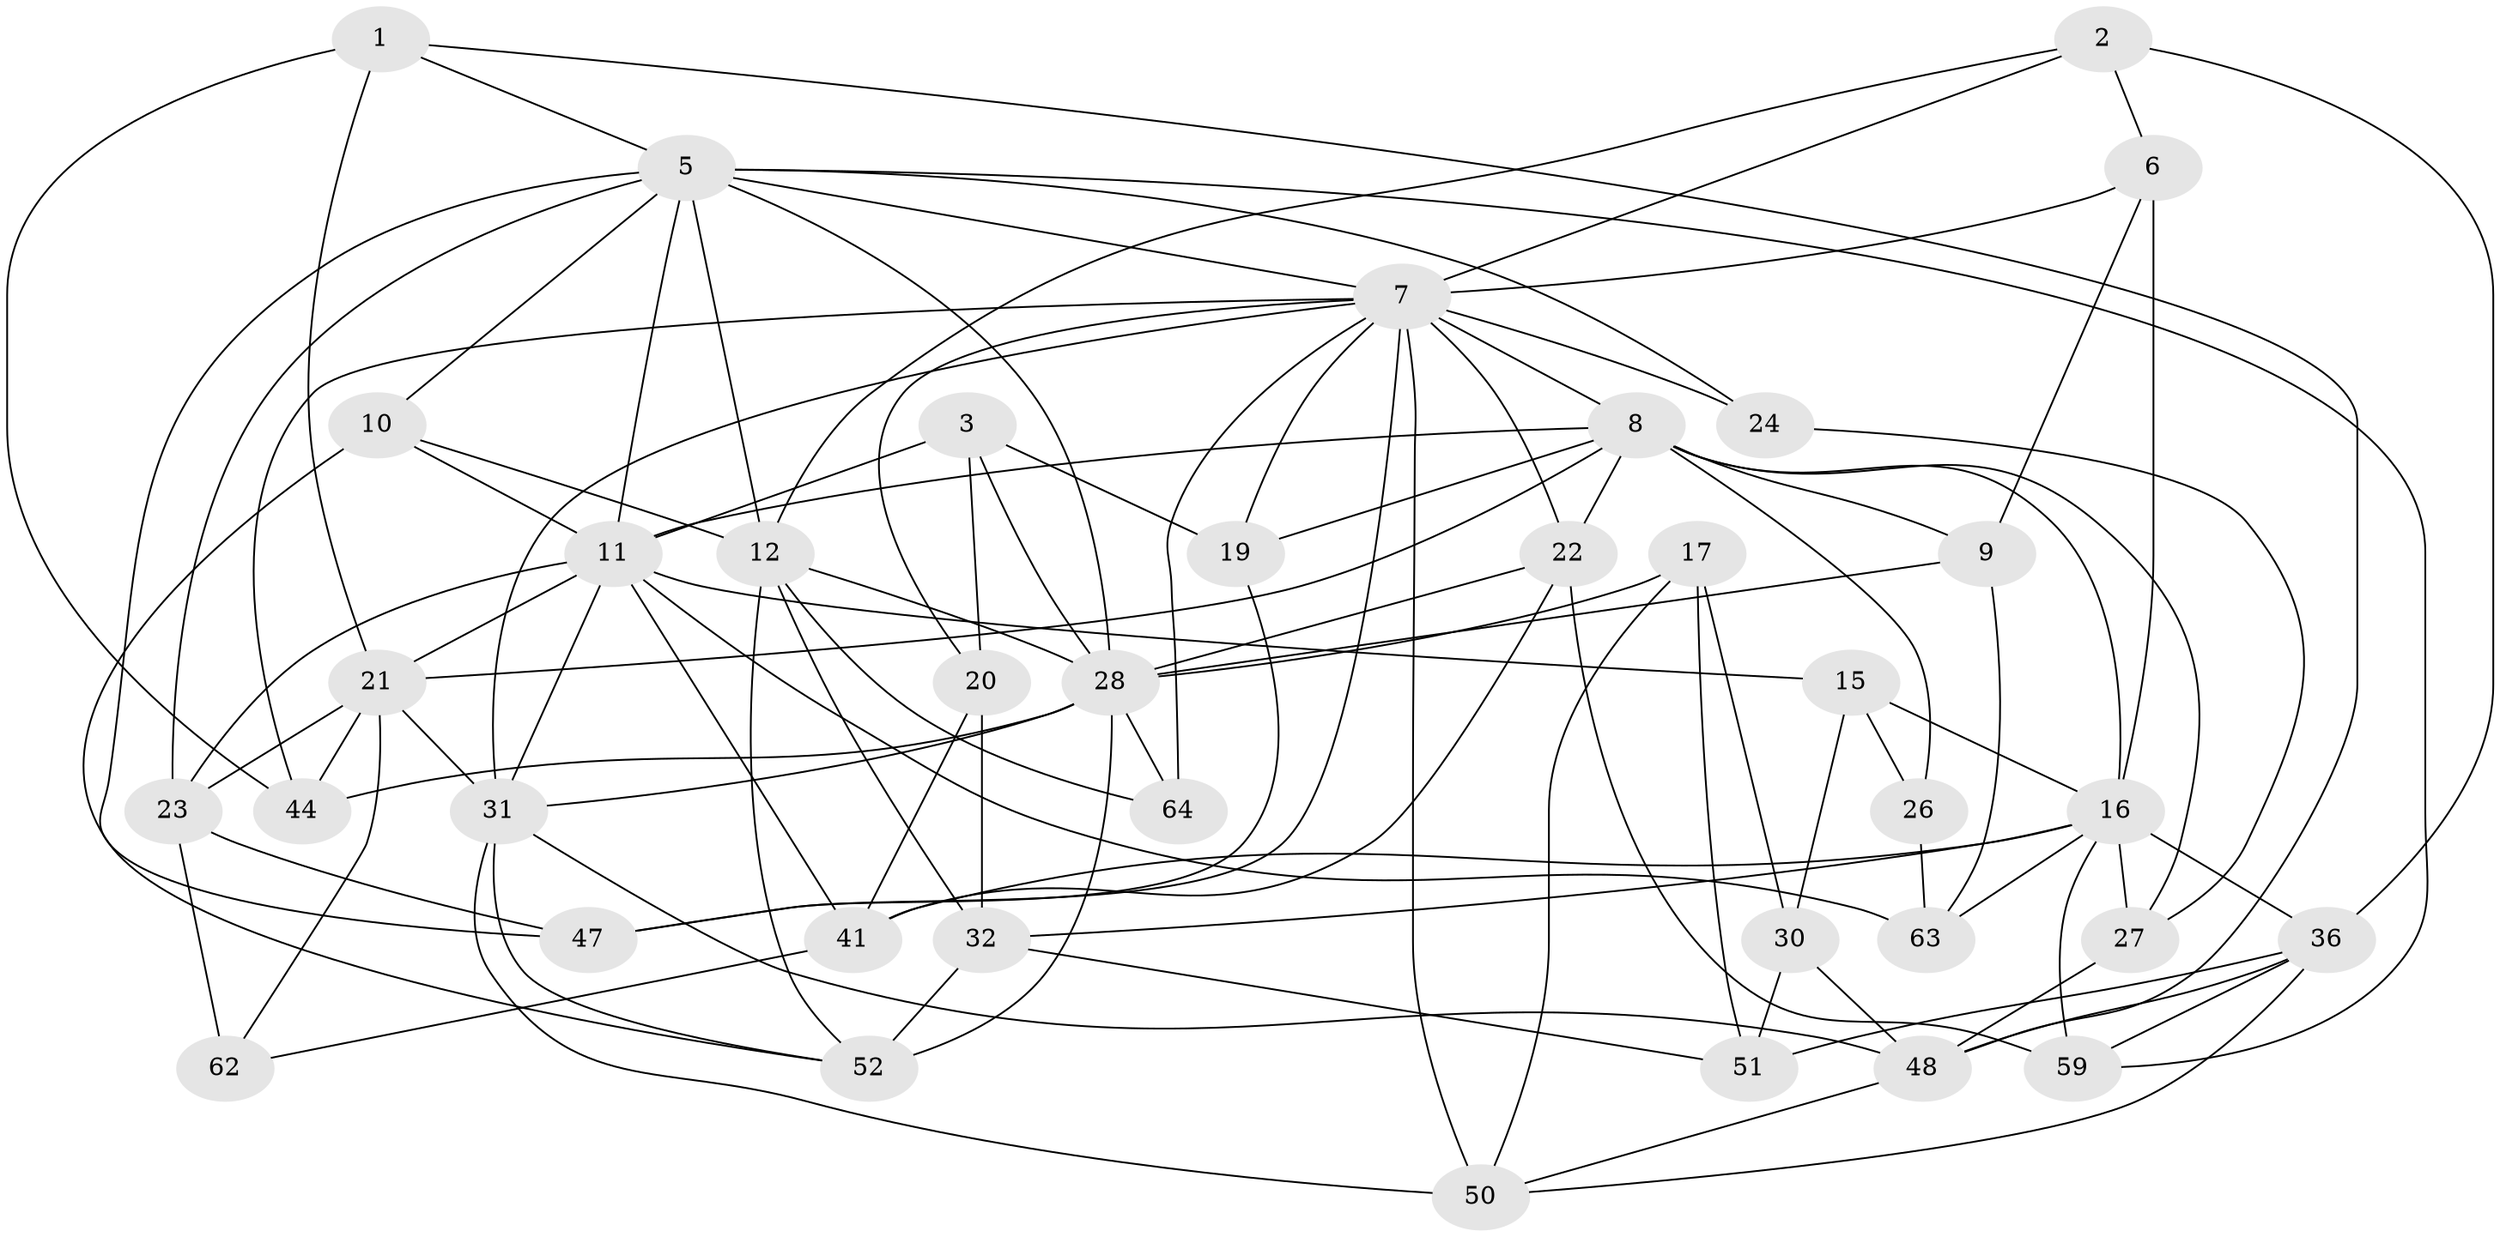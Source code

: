 // original degree distribution, {4: 1.0}
// Generated by graph-tools (version 1.1) at 2025/16/03/09/25 04:16:24]
// undirected, 38 vertices, 102 edges
graph export_dot {
graph [start="1"]
  node [color=gray90,style=filled];
  1 [super="+4"];
  2;
  3;
  5 [super="+43+13+57"];
  6;
  7 [super="+54+60+14"];
  8 [super="+18"];
  9;
  10;
  11 [super="+42"];
  12 [super="+71+29"];
  15;
  16 [super="+25+38"];
  17;
  19;
  20;
  21 [super="+33+55"];
  22 [super="+56"];
  23 [super="+46"];
  24;
  26;
  27;
  28 [super="+39+37"];
  30;
  31 [super="+35+74"];
  32 [super="+58"];
  36 [super="+75"];
  41 [super="+67"];
  44;
  47;
  48 [super="+49"];
  50 [super="+53"];
  51;
  52 [super="+61"];
  59;
  62;
  63;
  64;
  1 -- 5 [weight=2];
  1 -- 44;
  1 -- 21 [weight=2];
  1 -- 48;
  2 -- 6;
  2 -- 12;
  2 -- 36;
  2 -- 7;
  3 -- 20;
  3 -- 19;
  3 -- 28;
  3 -- 11;
  5 -- 59;
  5 -- 47;
  5 -- 24;
  5 -- 10;
  5 -- 12 [weight=2];
  5 -- 23;
  5 -- 7;
  5 -- 28;
  5 -- 11;
  6 -- 9;
  6 -- 7;
  6 -- 16;
  7 -- 47;
  7 -- 24 [weight=2];
  7 -- 20;
  7 -- 44;
  7 -- 64;
  7 -- 50 [weight=2];
  7 -- 19;
  7 -- 8;
  7 -- 31 [weight=2];
  7 -- 22;
  8 -- 19;
  8 -- 21;
  8 -- 22;
  8 -- 9;
  8 -- 26 [weight=2];
  8 -- 27;
  8 -- 16;
  8 -- 11;
  9 -- 63;
  9 -- 28;
  10 -- 52;
  10 -- 12;
  10 -- 11;
  11 -- 15;
  11 -- 41;
  11 -- 23;
  11 -- 21;
  11 -- 63;
  11 -- 31;
  12 -- 28;
  12 -- 64;
  12 -- 32;
  12 -- 52;
  15 -- 30;
  15 -- 26;
  15 -- 16;
  16 -- 63;
  16 -- 41;
  16 -- 27;
  16 -- 32 [weight=2];
  16 -- 59;
  16 -- 36;
  17 -- 51;
  17 -- 30;
  17 -- 50;
  17 -- 28;
  19 -- 47;
  20 -- 32;
  20 -- 41;
  21 -- 23;
  21 -- 44;
  21 -- 62;
  21 -- 31;
  22 -- 59;
  22 -- 28;
  22 -- 41 [weight=2];
  23 -- 47;
  23 -- 62 [weight=2];
  24 -- 27;
  26 -- 63;
  27 -- 48;
  28 -- 64 [weight=2];
  28 -- 52 [weight=2];
  28 -- 44;
  28 -- 31;
  30 -- 51;
  30 -- 48;
  31 -- 48;
  31 -- 52;
  31 -- 50;
  32 -- 51;
  32 -- 52;
  36 -- 59;
  36 -- 51;
  36 -- 50;
  36 -- 48;
  41 -- 62;
  48 -- 50;
}
